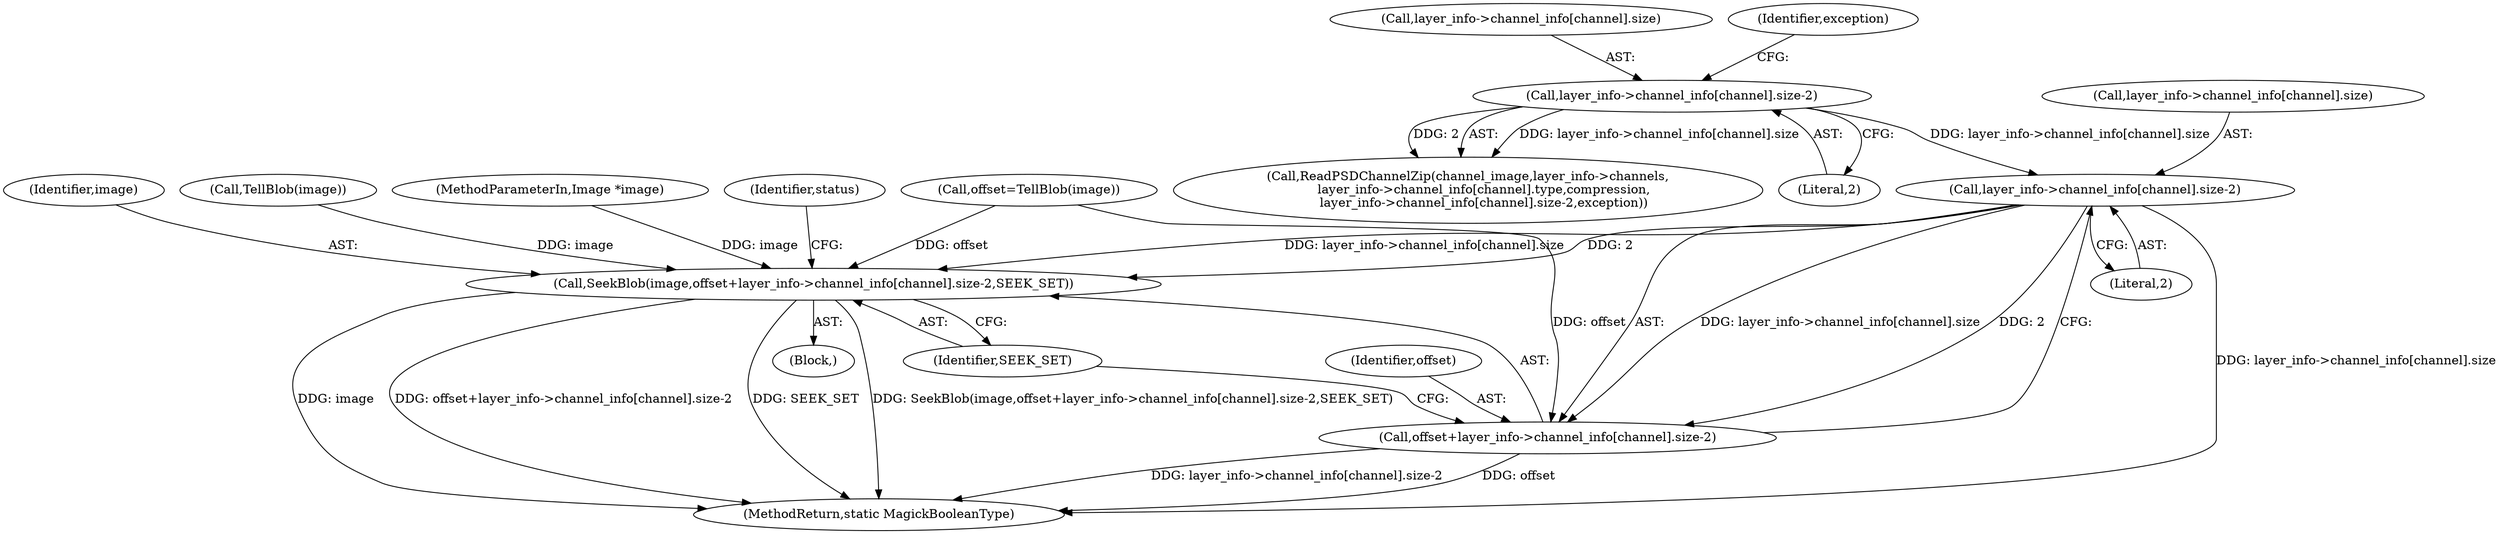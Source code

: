 digraph "0_ImageMagick_7f2dc7a1afc067d0c89f12c82bcdec0445fb1b94@array" {
"1000331" [label="(Call,layer_info->channel_info[channel].size-2)"];
"1000303" [label="(Call,layer_info->channel_info[channel].size-2)"];
"1000327" [label="(Call,SeekBlob(image,offset+layer_info->channel_info[channel].size-2,SEEK_SET))"];
"1000329" [label="(Call,offset+layer_info->channel_info[channel].size-2)"];
"1000332" [label="(Call,layer_info->channel_info[channel].size)"];
"1000343" [label="(Identifier,status)"];
"1000303" [label="(Call,layer_info->channel_info[channel].size-2)"];
"1000304" [label="(Call,layer_info->channel_info[channel].size)"];
"1000327" [label="(Call,SeekBlob(image,offset+layer_info->channel_info[channel].size-2,SEEK_SET))"];
"1000328" [label="(Identifier,image)"];
"1000312" [label="(Identifier,exception)"];
"1000109" [label="(Block,)"];
"1000217" [label="(Call,TellBlob(image))"];
"1000311" [label="(Literal,2)"];
"1000290" [label="(Call,ReadPSDChannelZip(channel_image,layer_info->channels,\n        layer_info->channel_info[channel].type,compression,\n        layer_info->channel_info[channel].size-2,exception))"];
"1000369" [label="(MethodReturn,static MagickBooleanType)"];
"1000329" [label="(Call,offset+layer_info->channel_info[channel].size-2)"];
"1000340" [label="(Identifier,SEEK_SET)"];
"1000102" [label="(MethodParameterIn,Image *image)"];
"1000215" [label="(Call,offset=TellBlob(image))"];
"1000331" [label="(Call,layer_info->channel_info[channel].size-2)"];
"1000330" [label="(Identifier,offset)"];
"1000339" [label="(Literal,2)"];
"1000331" -> "1000329"  [label="AST: "];
"1000331" -> "1000339"  [label="CFG: "];
"1000332" -> "1000331"  [label="AST: "];
"1000339" -> "1000331"  [label="AST: "];
"1000329" -> "1000331"  [label="CFG: "];
"1000331" -> "1000369"  [label="DDG: layer_info->channel_info[channel].size"];
"1000331" -> "1000327"  [label="DDG: layer_info->channel_info[channel].size"];
"1000331" -> "1000327"  [label="DDG: 2"];
"1000331" -> "1000329"  [label="DDG: layer_info->channel_info[channel].size"];
"1000331" -> "1000329"  [label="DDG: 2"];
"1000303" -> "1000331"  [label="DDG: layer_info->channel_info[channel].size"];
"1000303" -> "1000290"  [label="AST: "];
"1000303" -> "1000311"  [label="CFG: "];
"1000304" -> "1000303"  [label="AST: "];
"1000311" -> "1000303"  [label="AST: "];
"1000312" -> "1000303"  [label="CFG: "];
"1000303" -> "1000290"  [label="DDG: layer_info->channel_info[channel].size"];
"1000303" -> "1000290"  [label="DDG: 2"];
"1000327" -> "1000109"  [label="AST: "];
"1000327" -> "1000340"  [label="CFG: "];
"1000328" -> "1000327"  [label="AST: "];
"1000329" -> "1000327"  [label="AST: "];
"1000340" -> "1000327"  [label="AST: "];
"1000343" -> "1000327"  [label="CFG: "];
"1000327" -> "1000369"  [label="DDG: image"];
"1000327" -> "1000369"  [label="DDG: offset+layer_info->channel_info[channel].size-2"];
"1000327" -> "1000369"  [label="DDG: SEEK_SET"];
"1000327" -> "1000369"  [label="DDG: SeekBlob(image,offset+layer_info->channel_info[channel].size-2,SEEK_SET)"];
"1000217" -> "1000327"  [label="DDG: image"];
"1000102" -> "1000327"  [label="DDG: image"];
"1000215" -> "1000327"  [label="DDG: offset"];
"1000330" -> "1000329"  [label="AST: "];
"1000340" -> "1000329"  [label="CFG: "];
"1000329" -> "1000369"  [label="DDG: layer_info->channel_info[channel].size-2"];
"1000329" -> "1000369"  [label="DDG: offset"];
"1000215" -> "1000329"  [label="DDG: offset"];
}
